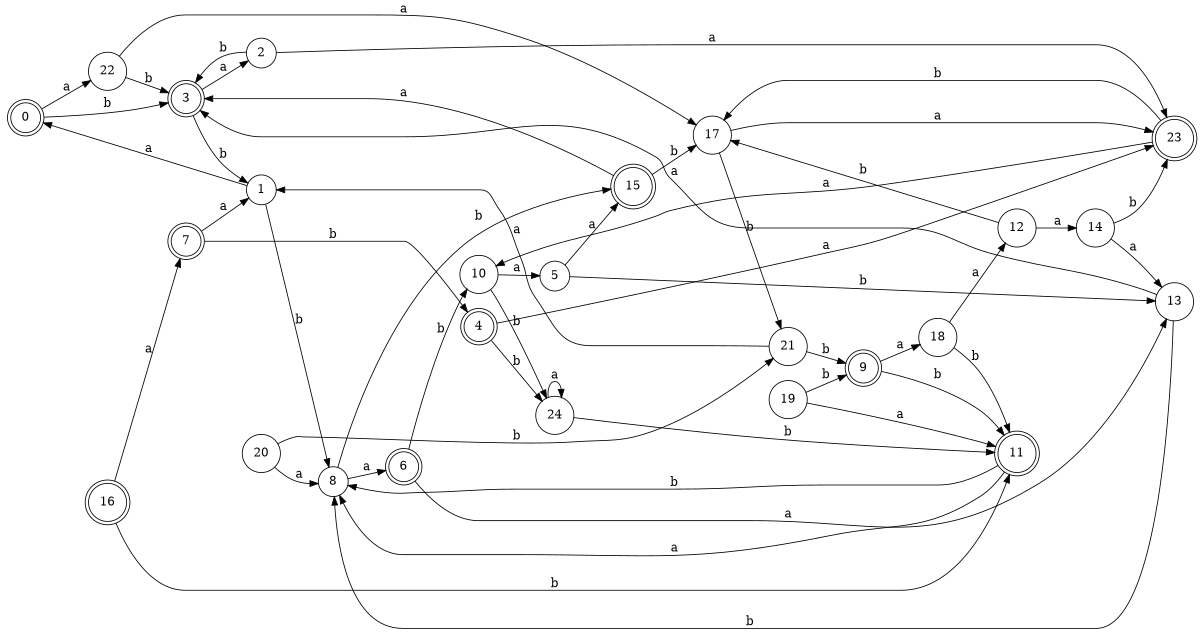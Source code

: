 digraph n20_2 {
__start0 [label="" shape="none"];

rankdir=LR;
size="8,5";

s0 [style="rounded,filled", color="black", fillcolor="white" shape="doublecircle", label="0"];
s1 [style="filled", color="black", fillcolor="white" shape="circle", label="1"];
s2 [style="filled", color="black", fillcolor="white" shape="circle", label="2"];
s3 [style="rounded,filled", color="black", fillcolor="white" shape="doublecircle", label="3"];
s4 [style="rounded,filled", color="black", fillcolor="white" shape="doublecircle", label="4"];
s5 [style="filled", color="black", fillcolor="white" shape="circle", label="5"];
s6 [style="rounded,filled", color="black", fillcolor="white" shape="doublecircle", label="6"];
s7 [style="rounded,filled", color="black", fillcolor="white" shape="doublecircle", label="7"];
s8 [style="filled", color="black", fillcolor="white" shape="circle", label="8"];
s9 [style="rounded,filled", color="black", fillcolor="white" shape="doublecircle", label="9"];
s10 [style="filled", color="black", fillcolor="white" shape="circle", label="10"];
s11 [style="rounded,filled", color="black", fillcolor="white" shape="doublecircle", label="11"];
s12 [style="filled", color="black", fillcolor="white" shape="circle", label="12"];
s13 [style="filled", color="black", fillcolor="white" shape="circle", label="13"];
s14 [style="filled", color="black", fillcolor="white" shape="circle", label="14"];
s15 [style="rounded,filled", color="black", fillcolor="white" shape="doublecircle", label="15"];
s16 [style="rounded,filled", color="black", fillcolor="white" shape="doublecircle", label="16"];
s17 [style="filled", color="black", fillcolor="white" shape="circle", label="17"];
s18 [style="filled", color="black", fillcolor="white" shape="circle", label="18"];
s19 [style="filled", color="black", fillcolor="white" shape="circle", label="19"];
s20 [style="filled", color="black", fillcolor="white" shape="circle", label="20"];
s21 [style="filled", color="black", fillcolor="white" shape="circle", label="21"];
s22 [style="filled", color="black", fillcolor="white" shape="circle", label="22"];
s23 [style="rounded,filled", color="black", fillcolor="white" shape="doublecircle", label="23"];
s24 [style="filled", color="black", fillcolor="white" shape="circle", label="24"];
s0 -> s22 [label="a"];
s0 -> s3 [label="b"];
s1 -> s0 [label="a"];
s1 -> s8 [label="b"];
s2 -> s23 [label="a"];
s2 -> s3 [label="b"];
s3 -> s2 [label="a"];
s3 -> s1 [label="b"];
s4 -> s23 [label="a"];
s4 -> s24 [label="b"];
s5 -> s15 [label="a"];
s5 -> s13 [label="b"];
s6 -> s13 [label="a"];
s6 -> s10 [label="b"];
s7 -> s1 [label="a"];
s7 -> s4 [label="b"];
s8 -> s6 [label="a"];
s8 -> s15 [label="b"];
s9 -> s18 [label="a"];
s9 -> s11 [label="b"];
s10 -> s5 [label="a"];
s10 -> s24 [label="b"];
s11 -> s8 [label="a"];
s11 -> s8 [label="b"];
s12 -> s14 [label="a"];
s12 -> s17 [label="b"];
s13 -> s3 [label="a"];
s13 -> s8 [label="b"];
s14 -> s13 [label="a"];
s14 -> s23 [label="b"];
s15 -> s3 [label="a"];
s15 -> s17 [label="b"];
s16 -> s7 [label="a"];
s16 -> s11 [label="b"];
s17 -> s23 [label="a"];
s17 -> s21 [label="b"];
s18 -> s12 [label="a"];
s18 -> s11 [label="b"];
s19 -> s11 [label="a"];
s19 -> s9 [label="b"];
s20 -> s8 [label="a"];
s20 -> s21 [label="b"];
s21 -> s1 [label="a"];
s21 -> s9 [label="b"];
s22 -> s17 [label="a"];
s22 -> s3 [label="b"];
s23 -> s10 [label="a"];
s23 -> s17 [label="b"];
s24 -> s24 [label="a"];
s24 -> s11 [label="b"];

}